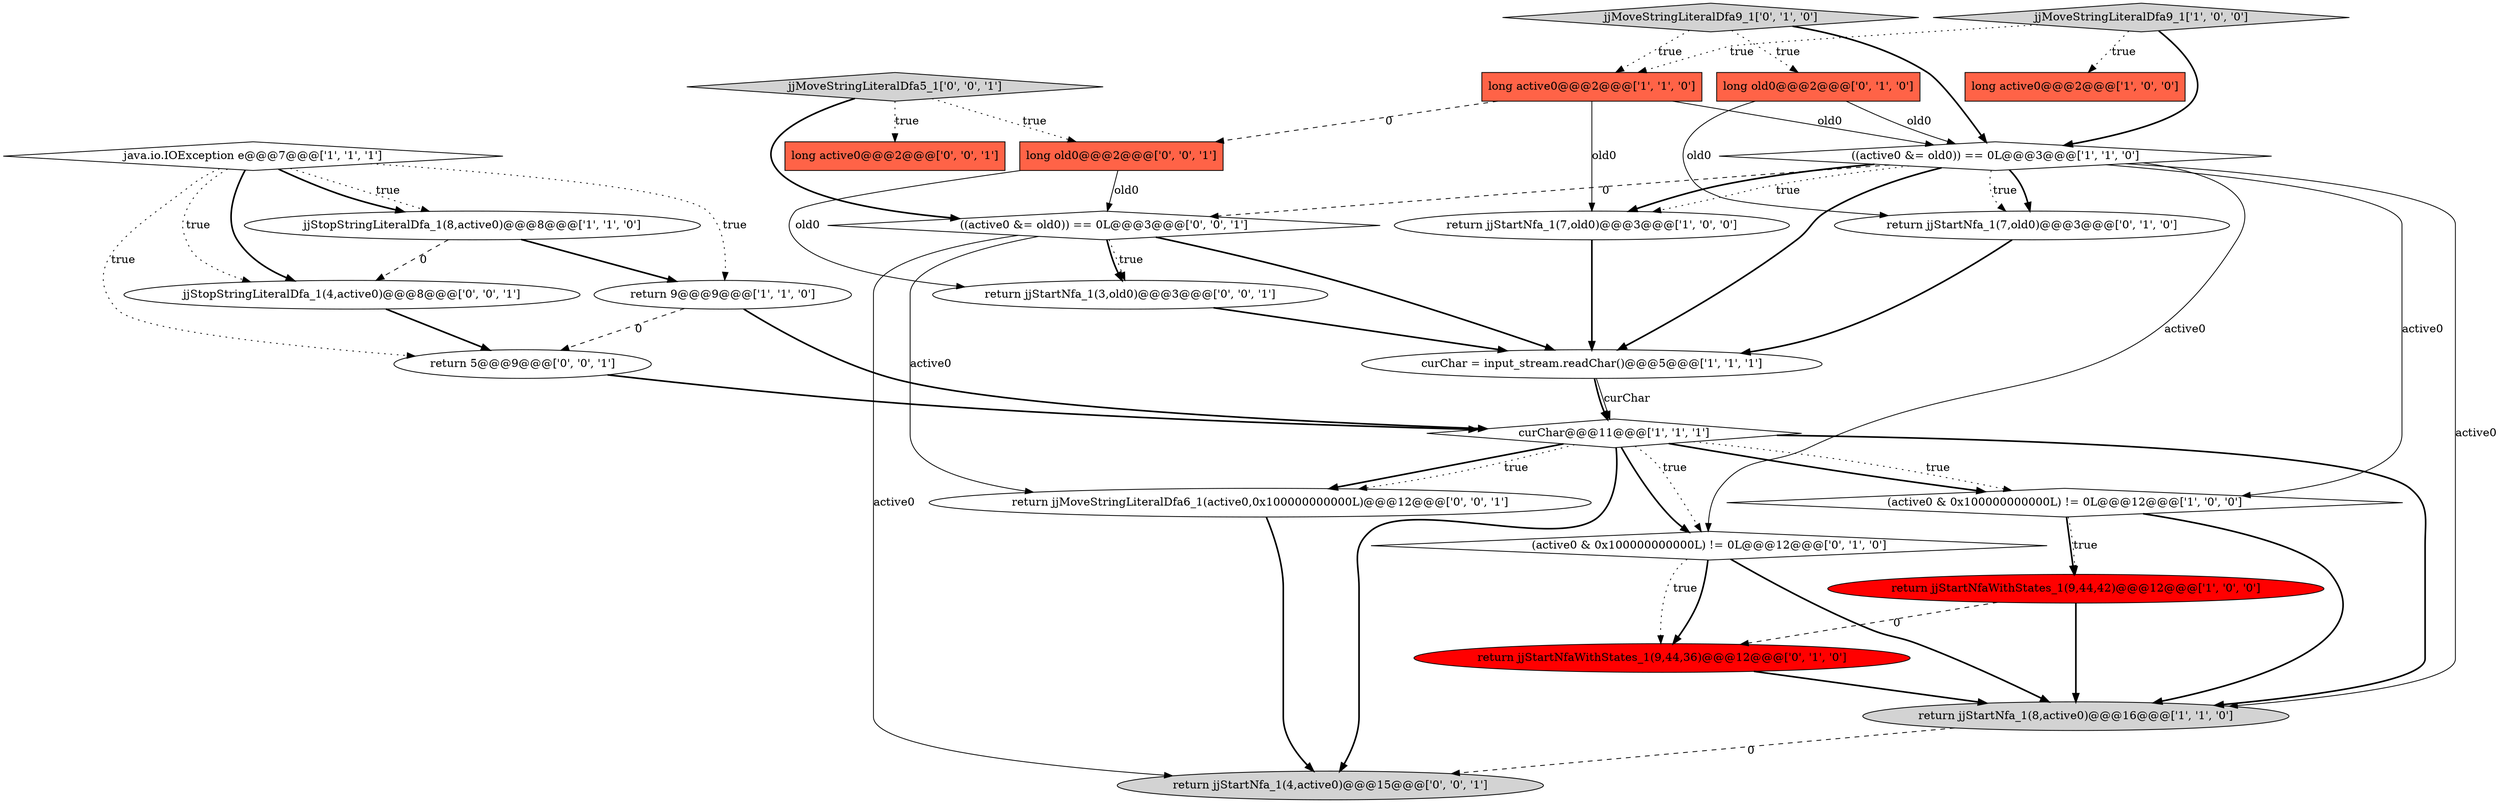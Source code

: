 digraph {
15 [style = filled, label = "return jjStartNfa_1(7,old0)@@@3@@@['0', '1', '0']", fillcolor = white, shape = ellipse image = "AAA0AAABBB2BBB"];
1 [style = filled, label = "long active0@@@2@@@['1', '0', '0']", fillcolor = tomato, shape = box image = "AAA0AAABBB1BBB"];
10 [style = filled, label = "long active0@@@2@@@['1', '1', '0']", fillcolor = tomato, shape = box image = "AAA0AAABBB1BBB"];
7 [style = filled, label = "java.io.IOException e@@@7@@@['1', '1', '1']", fillcolor = white, shape = diamond image = "AAA0AAABBB1BBB"];
6 [style = filled, label = "jjMoveStringLiteralDfa9_1['1', '0', '0']", fillcolor = lightgray, shape = diamond image = "AAA0AAABBB1BBB"];
21 [style = filled, label = "long active0@@@2@@@['0', '0', '1']", fillcolor = tomato, shape = box image = "AAA0AAABBB3BBB"];
24 [style = filled, label = "((active0 &= old0)) == 0L@@@3@@@['0', '0', '1']", fillcolor = white, shape = diamond image = "AAA0AAABBB3BBB"];
26 [style = filled, label = "jjStopStringLiteralDfa_1(4,active0)@@@8@@@['0', '0', '1']", fillcolor = white, shape = ellipse image = "AAA0AAABBB3BBB"];
17 [style = filled, label = "jjMoveStringLiteralDfa9_1['0', '1', '0']", fillcolor = lightgray, shape = diamond image = "AAA0AAABBB2BBB"];
18 [style = filled, label = "return jjMoveStringLiteralDfa6_1(active0,0x100000000000L)@@@12@@@['0', '0', '1']", fillcolor = white, shape = ellipse image = "AAA0AAABBB3BBB"];
16 [style = filled, label = "return jjStartNfaWithStates_1(9,44,36)@@@12@@@['0', '1', '0']", fillcolor = red, shape = ellipse image = "AAA1AAABBB2BBB"];
19 [style = filled, label = "return 5@@@9@@@['0', '0', '1']", fillcolor = white, shape = ellipse image = "AAA0AAABBB3BBB"];
22 [style = filled, label = "jjMoveStringLiteralDfa5_1['0', '0', '1']", fillcolor = lightgray, shape = diamond image = "AAA0AAABBB3BBB"];
20 [style = filled, label = "return jjStartNfa_1(3,old0)@@@3@@@['0', '0', '1']", fillcolor = white, shape = ellipse image = "AAA0AAABBB3BBB"];
5 [style = filled, label = "jjStopStringLiteralDfa_1(8,active0)@@@8@@@['1', '1', '0']", fillcolor = white, shape = ellipse image = "AAA0AAABBB1BBB"];
0 [style = filled, label = "return jjStartNfa_1(7,old0)@@@3@@@['1', '0', '0']", fillcolor = white, shape = ellipse image = "AAA0AAABBB1BBB"];
3 [style = filled, label = "return jjStartNfa_1(8,active0)@@@16@@@['1', '1', '0']", fillcolor = lightgray, shape = ellipse image = "AAA0AAABBB1BBB"];
25 [style = filled, label = "return jjStartNfa_1(4,active0)@@@15@@@['0', '0', '1']", fillcolor = lightgray, shape = ellipse image = "AAA0AAABBB3BBB"];
14 [style = filled, label = "long old0@@@2@@@['0', '1', '0']", fillcolor = tomato, shape = box image = "AAA0AAABBB2BBB"];
2 [style = filled, label = "(active0 & 0x100000000000L) != 0L@@@12@@@['1', '0', '0']", fillcolor = white, shape = diamond image = "AAA0AAABBB1BBB"];
13 [style = filled, label = "(active0 & 0x100000000000L) != 0L@@@12@@@['0', '1', '0']", fillcolor = white, shape = diamond image = "AAA0AAABBB2BBB"];
11 [style = filled, label = "return jjStartNfaWithStates_1(9,44,42)@@@12@@@['1', '0', '0']", fillcolor = red, shape = ellipse image = "AAA1AAABBB1BBB"];
4 [style = filled, label = "return 9@@@9@@@['1', '1', '0']", fillcolor = white, shape = ellipse image = "AAA0AAABBB1BBB"];
12 [style = filled, label = "curChar = input_stream.readChar()@@@5@@@['1', '1', '1']", fillcolor = white, shape = ellipse image = "AAA0AAABBB1BBB"];
23 [style = filled, label = "long old0@@@2@@@['0', '0', '1']", fillcolor = tomato, shape = box image = "AAA0AAABBB3BBB"];
9 [style = filled, label = "((active0 &= old0)) == 0L@@@3@@@['1', '1', '0']", fillcolor = white, shape = diamond image = "AAA0AAABBB1BBB"];
8 [style = filled, label = "curChar@@@11@@@['1', '1', '1']", fillcolor = white, shape = diamond image = "AAA0AAABBB1BBB"];
22->21 [style = dotted, label="true"];
16->3 [style = bold, label=""];
14->9 [style = solid, label="old0"];
14->15 [style = solid, label="old0"];
13->16 [style = dotted, label="true"];
24->12 [style = bold, label=""];
9->0 [style = dotted, label="true"];
9->0 [style = bold, label=""];
22->23 [style = dotted, label="true"];
12->8 [style = solid, label="curChar"];
9->24 [style = dashed, label="0"];
5->26 [style = dashed, label="0"];
7->19 [style = dotted, label="true"];
11->16 [style = dashed, label="0"];
8->18 [style = bold, label=""];
8->2 [style = dotted, label="true"];
23->20 [style = solid, label="old0"];
9->3 [style = solid, label="active0"];
0->12 [style = bold, label=""];
10->0 [style = solid, label="old0"];
8->3 [style = bold, label=""];
6->1 [style = dotted, label="true"];
2->3 [style = bold, label=""];
7->26 [style = dotted, label="true"];
17->14 [style = dotted, label="true"];
17->9 [style = bold, label=""];
26->19 [style = bold, label=""];
24->25 [style = solid, label="active0"];
24->18 [style = solid, label="active0"];
13->16 [style = bold, label=""];
19->8 [style = bold, label=""];
7->5 [style = dotted, label="true"];
2->11 [style = dotted, label="true"];
24->20 [style = bold, label=""];
7->26 [style = bold, label=""];
6->10 [style = dotted, label="true"];
17->10 [style = dotted, label="true"];
7->5 [style = bold, label=""];
23->24 [style = solid, label="old0"];
13->3 [style = bold, label=""];
8->2 [style = bold, label=""];
11->3 [style = bold, label=""];
10->9 [style = solid, label="old0"];
12->8 [style = bold, label=""];
9->15 [style = bold, label=""];
24->20 [style = dotted, label="true"];
5->4 [style = bold, label=""];
7->4 [style = dotted, label="true"];
20->12 [style = bold, label=""];
18->25 [style = bold, label=""];
8->18 [style = dotted, label="true"];
4->8 [style = bold, label=""];
4->19 [style = dashed, label="0"];
9->15 [style = dotted, label="true"];
15->12 [style = bold, label=""];
8->13 [style = dotted, label="true"];
9->12 [style = bold, label=""];
22->24 [style = bold, label=""];
6->9 [style = bold, label=""];
10->23 [style = dashed, label="0"];
9->2 [style = solid, label="active0"];
8->25 [style = bold, label=""];
9->13 [style = solid, label="active0"];
2->11 [style = bold, label=""];
8->13 [style = bold, label=""];
3->25 [style = dashed, label="0"];
}
